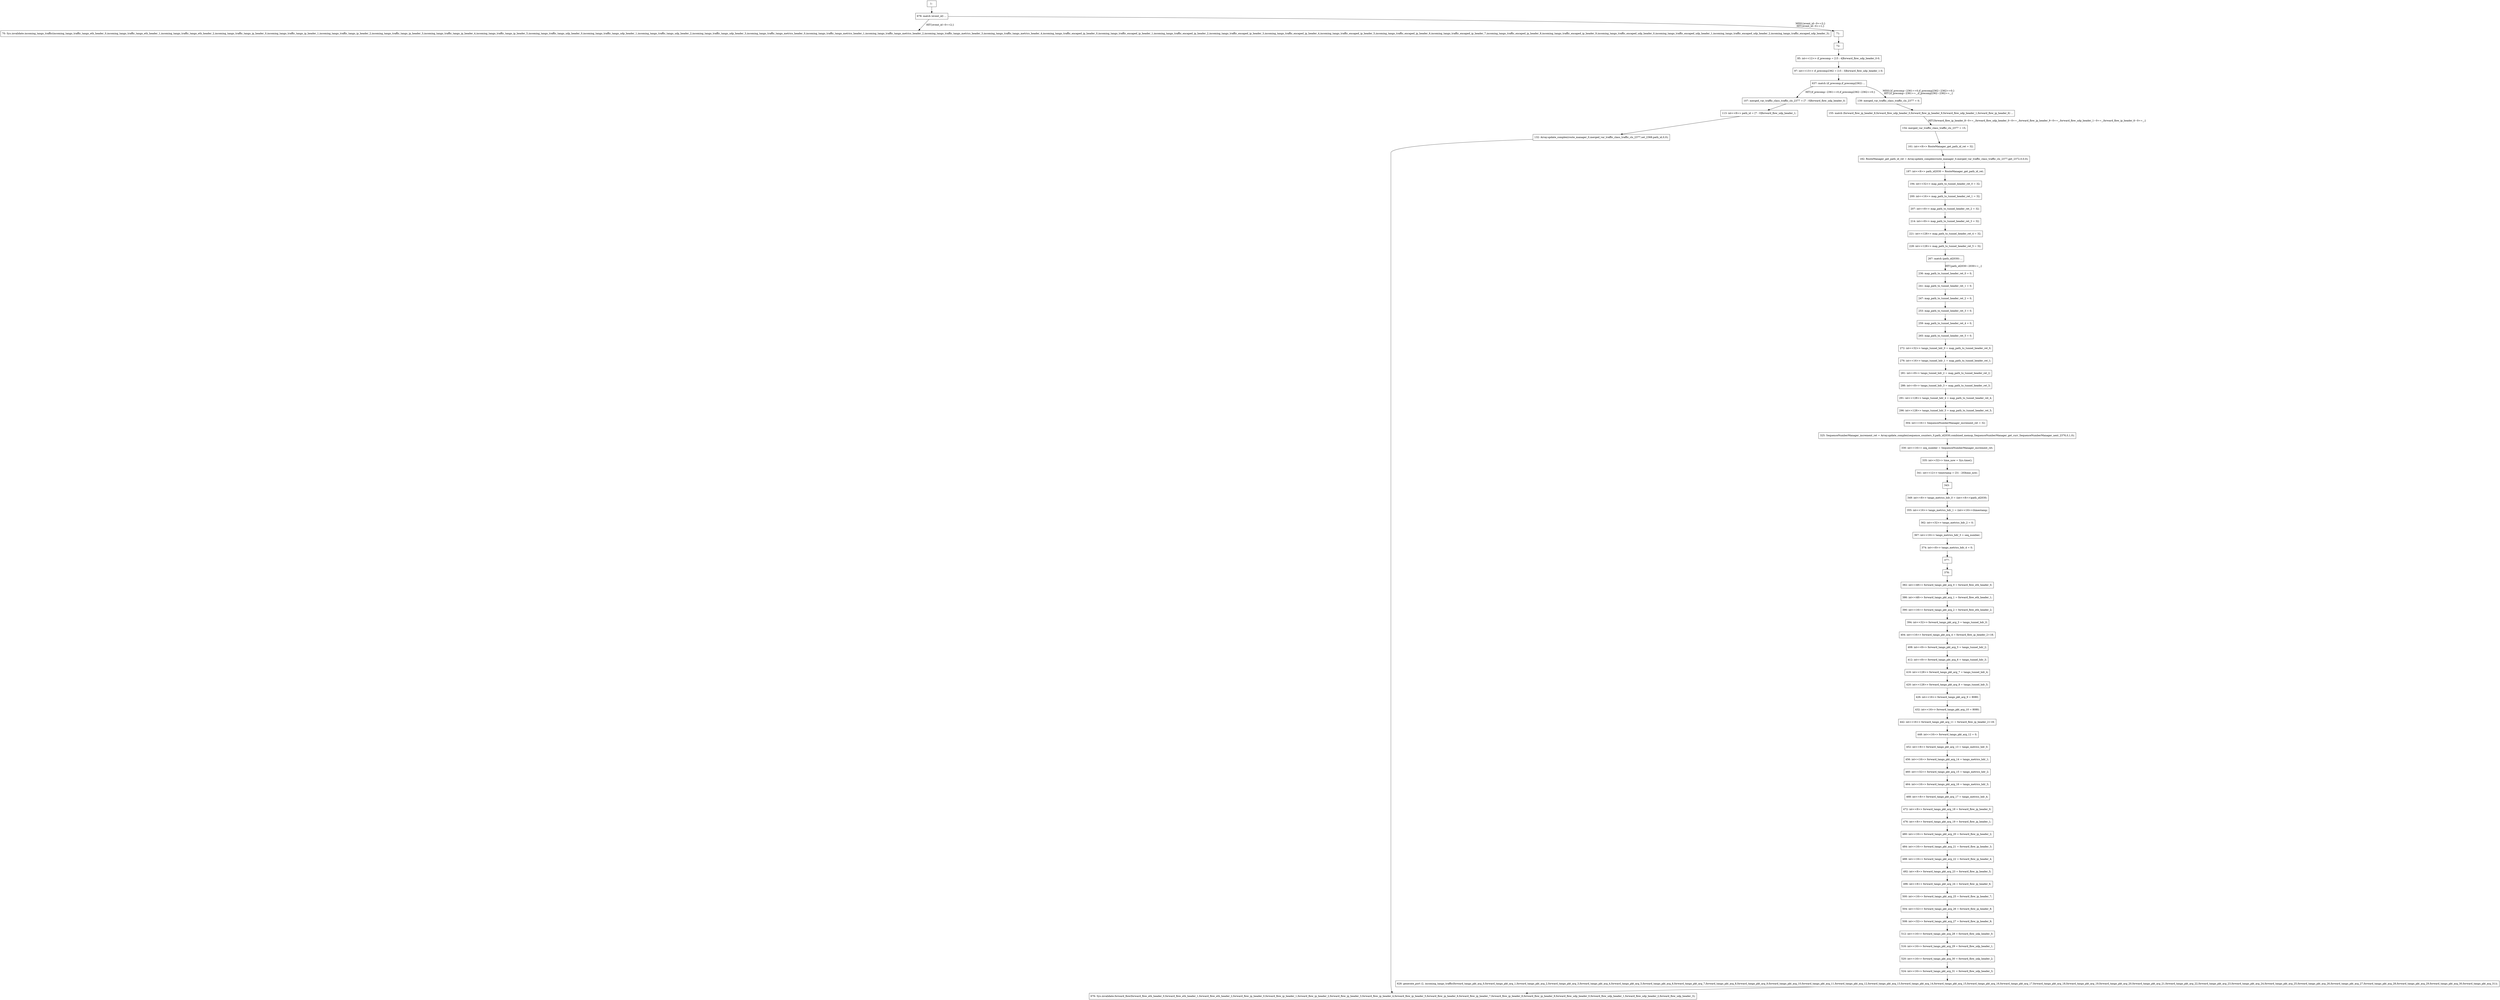 digraph G {
  "1: " [shape=box, ];
  "70: Sys.invalidate.incoming_tango_traffic(incoming_tango_traffic_tango_eth_header_0,incoming_tango_traffic_tango_eth_header_1,incoming_tango_traffic_tango_eth_header_2,incoming_tango_traffic_tango_ip_header_0,incoming_tango_traffic_tango_ip_header_1,incoming_tango_traffic_tango_ip_header_2,incoming_tango_traffic_tango_ip_header_3,incoming_tango_traffic_tango_ip_header_4,incoming_tango_traffic_tango_ip_header_5,incoming_tango_traffic_tango_udp_header_0,incoming_tango_traffic_tango_udp_header_1,incoming_tango_traffic_tango_udp_header_2,incoming_tango_traffic_tango_udp_header_3,incoming_tango_traffic_tango_metrics_header_0,incoming_tango_traffic_tango_metrics_header_1,incoming_tango_traffic_tango_metrics_header_2,incoming_tango_traffic_tango_metrics_header_3,incoming_tango_traffic_tango_metrics_header_4,incoming_tango_traffic_encaped_ip_header_0,incoming_tango_traffic_encaped_ip_header_1,incoming_tango_traffic_encaped_ip_header_2,incoming_tango_traffic_encaped_ip_header_3,incoming_tango_traffic_encaped_ip_header_4,incoming_tango_traffic_encaped_ip_header_5,incoming_tango_traffic_encaped_ip_header_6,incoming_tango_traffic_encaped_ip_header_7,incoming_tango_traffic_encaped_ip_header_8,incoming_tango_traffic_encaped_ip_header_9,incoming_tango_traffic_encaped_udp_header_0,incoming_tango_traffic_encaped_udp_header_1,incoming_tango_traffic_encaped_udp_header_2,incoming_tango_traffic_encaped_udp_header_3);" [
  shape=box, ];
  "71: " [shape=box, ];
  "72: " [shape=box, ];
  "85: int<<12>> if_precomp = [15 : 4]forward_flow_udp_header_0-0;" [
  shape=box, ];
  "97: int<<13>> if_precomp2362 = [15 : 3]forward_flow_udp_header_1-0;" [
  shape=box, ];
  "107: merged_var_traffic_class_traffic_cls_2377 = [7 : 0]forward_flow_udp_header_0;" [
  shape=box, ];
  "113: int<<8>> path_id = [7 : 0]forward_flow_udp_header_1;" [shape=box, ];
  "132: Array.update_complex(route_manager_0,merged_var_traffic_class_traffic_cls_2377,set_2368,path_id,0,0);" [
  shape=box, ];
  "139: merged_var_traffic_class_traffic_cls_2377 = 0;" [shape=box, ];
  "154: merged_var_traffic_class_traffic_cls_2377 = 15;" [shape=box, ];
  "155: match (forward_flow_ip_header_8,forward_flow_udp_header_0,forward_flow_ip_header_9,forward_flow_udp_header_1,forward_flow_ip_header_6) ...
" [
  shape=box, ];
  "161: int<<8>> RouteManager_get_path_id_ret = 32;" [shape=box, ];
  "182: RouteManager_get_path_id_ret = Array.update_complex(route_manager_0,merged_var_traffic_class_traffic_cls_2377,get_2372,0,0,0);" [
  shape=box, ];
  "187: int<<8>> path_id2030 = RouteManager_get_path_id_ret;" [shape=box, ];
  "194: int<<32>> map_path_to_tunnel_header_ret_0 = 32;" [shape=box, ];
  "200: int<<16>> map_path_to_tunnel_header_ret_1 = 32;" [shape=box, ];
  "207: int<<8>> map_path_to_tunnel_header_ret_2 = 32;" [shape=box, ];
  "214: int<<8>> map_path_to_tunnel_header_ret_3 = 32;" [shape=box, ];
  "221: int<<128>> map_path_to_tunnel_header_ret_4 = 32;" [shape=box, ];
  "228: int<<128>> map_path_to_tunnel_header_ret_5 = 32;" [shape=box, ];
  "236: map_path_to_tunnel_header_ret_0 = 0;" [shape=box, ];
  "241: map_path_to_tunnel_header_ret_1 = 0;" [shape=box, ];
  "247: map_path_to_tunnel_header_ret_2 = 0;" [shape=box, ];
  "253: map_path_to_tunnel_header_ret_3 = 0;" [shape=box, ];
  "259: map_path_to_tunnel_header_ret_4 = 0;" [shape=box, ];
  "265: map_path_to_tunnel_header_ret_5 = 0;" [shape=box, ];
  "267: match (path_id2030) ...
" [shape=box, ];
  "272: int<<32>> tango_tunnel_hdr_0 = map_path_to_tunnel_header_ret_0;" [
  shape=box, ];
  "276: int<<16>> tango_tunnel_hdr_1 = map_path_to_tunnel_header_ret_1;" [
  shape=box, ];
  "281: int<<8>> tango_tunnel_hdr_2 = map_path_to_tunnel_header_ret_2;" [
  shape=box, ];
  "286: int<<8>> tango_tunnel_hdr_3 = map_path_to_tunnel_header_ret_3;" [
  shape=box, ];
  "291: int<<128>> tango_tunnel_hdr_4 = map_path_to_tunnel_header_ret_4;" [
  shape=box, ];
  "296: int<<128>> tango_tunnel_hdr_5 = map_path_to_tunnel_header_ret_5;" [
  shape=box, ];
  "304: int<<16>> SequenceNumberManager_increment_ret = 32;" [shape=box, ];
  "325: SequenceNumberManager_increment_ret = Array.update_complex(sequence_counters_0,path_id2030,combined_memop_SequenceNumberManager_get_curr_SequenceNumberManager_next_2376,0,1,0);" [
  shape=box, ];
  "330: int<<16>> seq_number = SequenceNumberManager_increment_ret;" [
  shape=box, ];
  "335: int<<32>> time_now = Sys.time();" [shape=box, ];
  "341: int<<12>> timestamp = [31 : 20]time_now;" [shape=box, ];
  "343: " [shape=box, ];
  "349: int<<8>> tango_metrics_hdr_0 = (int<<8>>)path_id2030;" [shape=box, ];
  "355: int<<16>> tango_metrics_hdr_1 = (int<<16>>)timestamp;" [shape=box, ];
  "362: int<<32>> tango_metrics_hdr_2 = 0;" [shape=box, ];
  "367: int<<16>> tango_metrics_hdr_3 = seq_number;" [shape=box, ];
  "374: int<<8>> tango_metrics_hdr_4 = 0;" [shape=box, ];
  "377: " [shape=box, ];
  "378: " [shape=box, ];
  "382: int<<48>> forward_tango_pkt_arg_0 = forward_flow_eth_header_0;" [
  shape=box, ];
  "386: int<<48>> forward_tango_pkt_arg_1 = forward_flow_eth_header_1;" [
  shape=box, ];
  "390: int<<16>> forward_tango_pkt_arg_2 = forward_flow_eth_header_2;" [
  shape=box, ];
  "394: int<<32>> forward_tango_pkt_arg_3 = tango_tunnel_hdr_0;" [shape=box, ];
  "404: int<<16>> forward_tango_pkt_arg_4 = forward_flow_ip_header_2+18;" [
  shape=box, ];
  "408: int<<8>> forward_tango_pkt_arg_5 = tango_tunnel_hdr_2;" [shape=box, ];
  "412: int<<8>> forward_tango_pkt_arg_6 = tango_tunnel_hdr_3;" [shape=box, ];
  "416: int<<128>> forward_tango_pkt_arg_7 = tango_tunnel_hdr_4;" [shape=box, ];
  "420: int<<128>> forward_tango_pkt_arg_8 = tango_tunnel_hdr_5;" [shape=box, ];
  "426: int<<16>> forward_tango_pkt_arg_9 = 8080;" [shape=box, ];
  "432: int<<16>> forward_tango_pkt_arg_10 = 8080;" [shape=box, ];
  "442: int<<16>> forward_tango_pkt_arg_11 = forward_flow_ip_header_2+18;" [
  shape=box, ];
  "448: int<<16>> forward_tango_pkt_arg_12 = 0;" [shape=box, ];
  "452: int<<8>> forward_tango_pkt_arg_13 = tango_metrics_hdr_0;" [shape=box, ];
  "456: int<<16>> forward_tango_pkt_arg_14 = tango_metrics_hdr_1;" [shape=box,
                                                                    ];
  "460: int<<32>> forward_tango_pkt_arg_15 = tango_metrics_hdr_2;" [shape=box,
                                                                    ];
  "464: int<<16>> forward_tango_pkt_arg_16 = tango_metrics_hdr_3;" [shape=box,
                                                                    ];
  "468: int<<8>> forward_tango_pkt_arg_17 = tango_metrics_hdr_4;" [shape=box, ];
  "472: int<<8>> forward_tango_pkt_arg_18 = forward_flow_ip_header_0;" [
  shape=box, ];
  "476: int<<8>> forward_tango_pkt_arg_19 = forward_flow_ip_header_1;" [
  shape=box, ];
  "480: int<<16>> forward_tango_pkt_arg_20 = forward_flow_ip_header_2;" [
  shape=box, ];
  "484: int<<16>> forward_tango_pkt_arg_21 = forward_flow_ip_header_3;" [
  shape=box, ];
  "488: int<<16>> forward_tango_pkt_arg_22 = forward_flow_ip_header_4;" [
  shape=box, ];
  "492: int<<8>> forward_tango_pkt_arg_23 = forward_flow_ip_header_5;" [
  shape=box, ];
  "496: int<<8>> forward_tango_pkt_arg_24 = forward_flow_ip_header_6;" [
  shape=box, ];
  "500: int<<16>> forward_tango_pkt_arg_25 = forward_flow_ip_header_7;" [
  shape=box, ];
  "504: int<<32>> forward_tango_pkt_arg_26 = forward_flow_ip_header_8;" [
  shape=box, ];
  "508: int<<32>> forward_tango_pkt_arg_27 = forward_flow_ip_header_9;" [
  shape=box, ];
  "512: int<<16>> forward_tango_pkt_arg_28 = forward_flow_udp_header_0;" [
  shape=box, ];
  "516: int<<16>> forward_tango_pkt_arg_29 = forward_flow_udp_header_1;" [
  shape=box, ];
  "520: int<<16>> forward_tango_pkt_arg_30 = forward_flow_udp_header_2;" [
  shape=box, ];
  "524: int<<16>> forward_tango_pkt_arg_31 = forward_flow_udp_header_3;" [
  shape=box, ];
  "628: generate_port (2, incoming_tango_traffic(forward_tango_pkt_arg_0,forward_tango_pkt_arg_1,forward_tango_pkt_arg_2,forward_tango_pkt_arg_3,forward_tango_pkt_arg_4,forward_tango_pkt_arg_5,forward_tango_pkt_arg_6,forward_tango_pkt_arg_7,forward_tango_pkt_arg_8,forward_tango_pkt_arg_9,forward_tango_pkt_arg_10,forward_tango_pkt_arg_11,forward_tango_pkt_arg_12,forward_tango_pkt_arg_13,forward_tango_pkt_arg_14,forward_tango_pkt_arg_15,forward_tango_pkt_arg_16,forward_tango_pkt_arg_17,forward_tango_pkt_arg_18,forward_tango_pkt_arg_19,forward_tango_pkt_arg_20,forward_tango_pkt_arg_21,forward_tango_pkt_arg_22,forward_tango_pkt_arg_23,forward_tango_pkt_arg_24,forward_tango_pkt_arg_25,forward_tango_pkt_arg_26,forward_tango_pkt_arg_27,forward_tango_pkt_arg_28,forward_tango_pkt_arg_29,forward_tango_pkt_arg_30,forward_tango_pkt_arg_31));" [
  shape=box, ];
  "637: match (if_precomp,if_precomp2362) ...
" [shape=box, ];
  "676: Sys.invalidate.forward_flow(forward_flow_eth_header_0,forward_flow_eth_header_1,forward_flow_eth_header_2,forward_flow_ip_header_0,forward_flow_ip_header_1,forward_flow_ip_header_2,forward_flow_ip_header_3,forward_flow_ip_header_4,forward_flow_ip_header_5,forward_flow_ip_header_6,forward_flow_ip_header_7,forward_flow_ip_header_8,forward_flow_ip_header_9,forward_flow_udp_header_0,forward_flow_udp_header_1,forward_flow_udp_header_2,forward_flow_udp_header_3);" [
  shape=box, ];
  "678: match (event_id) ...
" [shape=box, ];
  
  
  "1: " -> "678: match (event_id) ...
" [label="", ];
  "71: " -> "72: " [label="", ];
  "72: " -> "85: int<<12>> if_precomp = [15 : 4]forward_flow_udp_header_0-0;" [
  label="", ];
  "85: int<<12>> if_precomp = [15 : 4]forward_flow_udp_header_0-0;" -> "97: int<<13>> if_precomp2362 = [15 : 3]forward_flow_udp_header_1-0;" [
  label="", ];
  "97: int<<13>> if_precomp2362 = [15 : 3]forward_flow_udp_header_1-0;" -> "637: match (if_precomp,if_precomp2362) ...
" [
  label="", ];
  "107: merged_var_traffic_class_traffic_cls_2377 = [7 : 0]forward_flow_udp_header_0;" -> "113: int<<8>> path_id = [7 : 0]forward_flow_udp_header_1;" [
  label="", ];
  "113: int<<8>> path_id = [7 : 0]forward_flow_udp_header_1;" -> "132: Array.update_complex(route_manager_0,merged_var_traffic_class_traffic_cls_2377,set_2368,path_id,0,0);" [
  label="", ];
  "132: Array.update_complex(route_manager_0,merged_var_traffic_class_traffic_cls_2377,set_2368,path_id,0,0);" -> "676: Sys.invalidate.forward_flow(forward_flow_eth_header_0,forward_flow_eth_header_1,forward_flow_eth_header_2,forward_flow_ip_header_0,forward_flow_ip_header_1,forward_flow_ip_header_2,forward_flow_ip_header_3,forward_flow_ip_header_4,forward_flow_ip_header_5,forward_flow_ip_header_6,forward_flow_ip_header_7,forward_flow_ip_header_8,forward_flow_ip_header_9,forward_flow_udp_header_0,forward_flow_udp_header_1,forward_flow_udp_header_2,forward_flow_udp_header_3);" [
  label="", ];
  "139: merged_var_traffic_class_traffic_cls_2377 = 0;" -> "155: match (forward_flow_ip_header_8,forward_flow_udp_header_0,forward_flow_ip_header_9,forward_flow_udp_header_1,forward_flow_ip_header_6) ...
" [
  label="", ];
  "154: merged_var_traffic_class_traffic_cls_2377 = 15;" -> "161: int<<8>> RouteManager_get_path_id_ret = 32;" [
  label="", ];
  "155: match (forward_flow_ip_header_8,forward_flow_udp_header_0,forward_flow_ip_header_9,forward_flow_udp_header_1,forward_flow_ip_header_6) ...
" -> "154: merged_var_traffic_class_traffic_cls_2377 = 15;" [
  label="HIT{forward_flow_ip_header_8~0==_,forward_flow_udp_header_0~0==_,forward_flow_ip_header_9~0==_,forward_flow_udp_header_1~0==_,forward_flow_ip_header_6~0==_;}",
  ];
  "161: int<<8>> RouteManager_get_path_id_ret = 32;" -> "182: RouteManager_get_path_id_ret = Array.update_complex(route_manager_0,merged_var_traffic_class_traffic_cls_2377,get_2372,0,0,0);" [
  label="", ];
  "182: RouteManager_get_path_id_ret = Array.update_complex(route_manager_0,merged_var_traffic_class_traffic_cls_2377,get_2372,0,0,0);" -> "187: int<<8>> path_id2030 = RouteManager_get_path_id_ret;" [
  label="", ];
  "187: int<<8>> path_id2030 = RouteManager_get_path_id_ret;" -> "194: int<<32>> map_path_to_tunnel_header_ret_0 = 32;" [
  label="", ];
  "194: int<<32>> map_path_to_tunnel_header_ret_0 = 32;" -> "200: int<<16>> map_path_to_tunnel_header_ret_1 = 32;" [
  label="", ];
  "200: int<<16>> map_path_to_tunnel_header_ret_1 = 32;" -> "207: int<<8>> map_path_to_tunnel_header_ret_2 = 32;" [
  label="", ];
  "207: int<<8>> map_path_to_tunnel_header_ret_2 = 32;" -> "214: int<<8>> map_path_to_tunnel_header_ret_3 = 32;" [
  label="", ];
  "214: int<<8>> map_path_to_tunnel_header_ret_3 = 32;" -> "221: int<<128>> map_path_to_tunnel_header_ret_4 = 32;" [
  label="", ];
  "221: int<<128>> map_path_to_tunnel_header_ret_4 = 32;" -> "228: int<<128>> map_path_to_tunnel_header_ret_5 = 32;" [
  label="", ];
  "228: int<<128>> map_path_to_tunnel_header_ret_5 = 32;" -> "267: match (path_id2030) ...
" [
  label="", ];
  "236: map_path_to_tunnel_header_ret_0 = 0;" -> "241: map_path_to_tunnel_header_ret_1 = 0;" [
  label="", ];
  "241: map_path_to_tunnel_header_ret_1 = 0;" -> "247: map_path_to_tunnel_header_ret_2 = 0;" [
  label="", ];
  "247: map_path_to_tunnel_header_ret_2 = 0;" -> "253: map_path_to_tunnel_header_ret_3 = 0;" [
  label="", ];
  "253: map_path_to_tunnel_header_ret_3 = 0;" -> "259: map_path_to_tunnel_header_ret_4 = 0;" [
  label="", ];
  "259: map_path_to_tunnel_header_ret_4 = 0;" -> "265: map_path_to_tunnel_header_ret_5 = 0;" [
  label="", ];
  "265: map_path_to_tunnel_header_ret_5 = 0;" -> "272: int<<32>> tango_tunnel_hdr_0 = map_path_to_tunnel_header_ret_0;" [
  label="", ];
  "267: match (path_id2030) ...
" -> "236: map_path_to_tunnel_header_ret_0 = 0;" [
  label="HIT{path_id2030~2030==_;}", ];
  "272: int<<32>> tango_tunnel_hdr_0 = map_path_to_tunnel_header_ret_0;" -> "276: int<<16>> tango_tunnel_hdr_1 = map_path_to_tunnel_header_ret_1;" [
  label="", ];
  "276: int<<16>> tango_tunnel_hdr_1 = map_path_to_tunnel_header_ret_1;" -> "281: int<<8>> tango_tunnel_hdr_2 = map_path_to_tunnel_header_ret_2;" [
  label="", ];
  "281: int<<8>> tango_tunnel_hdr_2 = map_path_to_tunnel_header_ret_2;" -> "286: int<<8>> tango_tunnel_hdr_3 = map_path_to_tunnel_header_ret_3;" [
  label="", ];
  "286: int<<8>> tango_tunnel_hdr_3 = map_path_to_tunnel_header_ret_3;" -> "291: int<<128>> tango_tunnel_hdr_4 = map_path_to_tunnel_header_ret_4;" [
  label="", ];
  "291: int<<128>> tango_tunnel_hdr_4 = map_path_to_tunnel_header_ret_4;" -> "296: int<<128>> tango_tunnel_hdr_5 = map_path_to_tunnel_header_ret_5;" [
  label="", ];
  "296: int<<128>> tango_tunnel_hdr_5 = map_path_to_tunnel_header_ret_5;" -> "304: int<<16>> SequenceNumberManager_increment_ret = 32;" [
  label="", ];
  "304: int<<16>> SequenceNumberManager_increment_ret = 32;" -> "325: SequenceNumberManager_increment_ret = Array.update_complex(sequence_counters_0,path_id2030,combined_memop_SequenceNumberManager_get_curr_SequenceNumberManager_next_2376,0,1,0);" [
  label="", ];
  "325: SequenceNumberManager_increment_ret = Array.update_complex(sequence_counters_0,path_id2030,combined_memop_SequenceNumberManager_get_curr_SequenceNumberManager_next_2376,0,1,0);" -> "330: int<<16>> seq_number = SequenceNumberManager_increment_ret;" [
  label="", ];
  "330: int<<16>> seq_number = SequenceNumberManager_increment_ret;" -> "335: int<<32>> time_now = Sys.time();" [
  label="", ];
  "335: int<<32>> time_now = Sys.time();" -> "341: int<<12>> timestamp = [31 : 20]time_now;" [
  label="", ];
  "341: int<<12>> timestamp = [31 : 20]time_now;" -> "343: " [label="", ];
  "343: " -> "349: int<<8>> tango_metrics_hdr_0 = (int<<8>>)path_id2030;" [
  label="", ];
  "349: int<<8>> tango_metrics_hdr_0 = (int<<8>>)path_id2030;" -> "355: int<<16>> tango_metrics_hdr_1 = (int<<16>>)timestamp;" [
  label="", ];
  "355: int<<16>> tango_metrics_hdr_1 = (int<<16>>)timestamp;" -> "362: int<<32>> tango_metrics_hdr_2 = 0;" [
  label="", ];
  "362: int<<32>> tango_metrics_hdr_2 = 0;" -> "367: int<<16>> tango_metrics_hdr_3 = seq_number;" [
  label="", ];
  "367: int<<16>> tango_metrics_hdr_3 = seq_number;" -> "374: int<<8>> tango_metrics_hdr_4 = 0;" [
  label="", ];
  "374: int<<8>> tango_metrics_hdr_4 = 0;" -> "377: " [label="", ];
  "377: " -> "378: " [label="", ];
  "378: " -> "382: int<<48>> forward_tango_pkt_arg_0 = forward_flow_eth_header_0;" [
  label="", ];
  "382: int<<48>> forward_tango_pkt_arg_0 = forward_flow_eth_header_0;" -> "386: int<<48>> forward_tango_pkt_arg_1 = forward_flow_eth_header_1;" [
  label="", ];
  "386: int<<48>> forward_tango_pkt_arg_1 = forward_flow_eth_header_1;" -> "390: int<<16>> forward_tango_pkt_arg_2 = forward_flow_eth_header_2;" [
  label="", ];
  "390: int<<16>> forward_tango_pkt_arg_2 = forward_flow_eth_header_2;" -> "394: int<<32>> forward_tango_pkt_arg_3 = tango_tunnel_hdr_0;" [
  label="", ];
  "394: int<<32>> forward_tango_pkt_arg_3 = tango_tunnel_hdr_0;" -> "404: int<<16>> forward_tango_pkt_arg_4 = forward_flow_ip_header_2+18;" [
  label="", ];
  "404: int<<16>> forward_tango_pkt_arg_4 = forward_flow_ip_header_2+18;" -> "408: int<<8>> forward_tango_pkt_arg_5 = tango_tunnel_hdr_2;" [
  label="", ];
  "408: int<<8>> forward_tango_pkt_arg_5 = tango_tunnel_hdr_2;" -> "412: int<<8>> forward_tango_pkt_arg_6 = tango_tunnel_hdr_3;" [
  label="", ];
  "412: int<<8>> forward_tango_pkt_arg_6 = tango_tunnel_hdr_3;" -> "416: int<<128>> forward_tango_pkt_arg_7 = tango_tunnel_hdr_4;" [
  label="", ];
  "416: int<<128>> forward_tango_pkt_arg_7 = tango_tunnel_hdr_4;" -> "420: int<<128>> forward_tango_pkt_arg_8 = tango_tunnel_hdr_5;" [
  label="", ];
  "420: int<<128>> forward_tango_pkt_arg_8 = tango_tunnel_hdr_5;" -> "426: int<<16>> forward_tango_pkt_arg_9 = 8080;" [
  label="", ];
  "426: int<<16>> forward_tango_pkt_arg_9 = 8080;" -> "432: int<<16>> forward_tango_pkt_arg_10 = 8080;" [
  label="", ];
  "432: int<<16>> forward_tango_pkt_arg_10 = 8080;" -> "442: int<<16>> forward_tango_pkt_arg_11 = forward_flow_ip_header_2+18;" [
  label="", ];
  "442: int<<16>> forward_tango_pkt_arg_11 = forward_flow_ip_header_2+18;" -> "448: int<<16>> forward_tango_pkt_arg_12 = 0;" [
  label="", ];
  "448: int<<16>> forward_tango_pkt_arg_12 = 0;" -> "452: int<<8>> forward_tango_pkt_arg_13 = tango_metrics_hdr_0;" [
  label="", ];
  "452: int<<8>> forward_tango_pkt_arg_13 = tango_metrics_hdr_0;" -> "456: int<<16>> forward_tango_pkt_arg_14 = tango_metrics_hdr_1;" [
  label="", ];
  "456: int<<16>> forward_tango_pkt_arg_14 = tango_metrics_hdr_1;" -> "460: int<<32>> forward_tango_pkt_arg_15 = tango_metrics_hdr_2;" [
  label="", ];
  "460: int<<32>> forward_tango_pkt_arg_15 = tango_metrics_hdr_2;" -> "464: int<<16>> forward_tango_pkt_arg_16 = tango_metrics_hdr_3;" [
  label="", ];
  "464: int<<16>> forward_tango_pkt_arg_16 = tango_metrics_hdr_3;" -> "468: int<<8>> forward_tango_pkt_arg_17 = tango_metrics_hdr_4;" [
  label="", ];
  "468: int<<8>> forward_tango_pkt_arg_17 = tango_metrics_hdr_4;" -> "472: int<<8>> forward_tango_pkt_arg_18 = forward_flow_ip_header_0;" [
  label="", ];
  "472: int<<8>> forward_tango_pkt_arg_18 = forward_flow_ip_header_0;" -> "476: int<<8>> forward_tango_pkt_arg_19 = forward_flow_ip_header_1;" [
  label="", ];
  "476: int<<8>> forward_tango_pkt_arg_19 = forward_flow_ip_header_1;" -> "480: int<<16>> forward_tango_pkt_arg_20 = forward_flow_ip_header_2;" [
  label="", ];
  "480: int<<16>> forward_tango_pkt_arg_20 = forward_flow_ip_header_2;" -> "484: int<<16>> forward_tango_pkt_arg_21 = forward_flow_ip_header_3;" [
  label="", ];
  "484: int<<16>> forward_tango_pkt_arg_21 = forward_flow_ip_header_3;" -> "488: int<<16>> forward_tango_pkt_arg_22 = forward_flow_ip_header_4;" [
  label="", ];
  "488: int<<16>> forward_tango_pkt_arg_22 = forward_flow_ip_header_4;" -> "492: int<<8>> forward_tango_pkt_arg_23 = forward_flow_ip_header_5;" [
  label="", ];
  "492: int<<8>> forward_tango_pkt_arg_23 = forward_flow_ip_header_5;" -> "496: int<<8>> forward_tango_pkt_arg_24 = forward_flow_ip_header_6;" [
  label="", ];
  "496: int<<8>> forward_tango_pkt_arg_24 = forward_flow_ip_header_6;" -> "500: int<<16>> forward_tango_pkt_arg_25 = forward_flow_ip_header_7;" [
  label="", ];
  "500: int<<16>> forward_tango_pkt_arg_25 = forward_flow_ip_header_7;" -> "504: int<<32>> forward_tango_pkt_arg_26 = forward_flow_ip_header_8;" [
  label="", ];
  "504: int<<32>> forward_tango_pkt_arg_26 = forward_flow_ip_header_8;" -> "508: int<<32>> forward_tango_pkt_arg_27 = forward_flow_ip_header_9;" [
  label="", ];
  "508: int<<32>> forward_tango_pkt_arg_27 = forward_flow_ip_header_9;" -> "512: int<<16>> forward_tango_pkt_arg_28 = forward_flow_udp_header_0;" [
  label="", ];
  "512: int<<16>> forward_tango_pkt_arg_28 = forward_flow_udp_header_0;" -> "516: int<<16>> forward_tango_pkt_arg_29 = forward_flow_udp_header_1;" [
  label="", ];
  "516: int<<16>> forward_tango_pkt_arg_29 = forward_flow_udp_header_1;" -> "520: int<<16>> forward_tango_pkt_arg_30 = forward_flow_udp_header_2;" [
  label="", ];
  "520: int<<16>> forward_tango_pkt_arg_30 = forward_flow_udp_header_2;" -> "524: int<<16>> forward_tango_pkt_arg_31 = forward_flow_udp_header_3;" [
  label="", ];
  "524: int<<16>> forward_tango_pkt_arg_31 = forward_flow_udp_header_3;" -> "628: generate_port (2, incoming_tango_traffic(forward_tango_pkt_arg_0,forward_tango_pkt_arg_1,forward_tango_pkt_arg_2,forward_tango_pkt_arg_3,forward_tango_pkt_arg_4,forward_tango_pkt_arg_5,forward_tango_pkt_arg_6,forward_tango_pkt_arg_7,forward_tango_pkt_arg_8,forward_tango_pkt_arg_9,forward_tango_pkt_arg_10,forward_tango_pkt_arg_11,forward_tango_pkt_arg_12,forward_tango_pkt_arg_13,forward_tango_pkt_arg_14,forward_tango_pkt_arg_15,forward_tango_pkt_arg_16,forward_tango_pkt_arg_17,forward_tango_pkt_arg_18,forward_tango_pkt_arg_19,forward_tango_pkt_arg_20,forward_tango_pkt_arg_21,forward_tango_pkt_arg_22,forward_tango_pkt_arg_23,forward_tango_pkt_arg_24,forward_tango_pkt_arg_25,forward_tango_pkt_arg_26,forward_tango_pkt_arg_27,forward_tango_pkt_arg_28,forward_tango_pkt_arg_29,forward_tango_pkt_arg_30,forward_tango_pkt_arg_31));" [
  label="", ];
  "628: generate_port (2, incoming_tango_traffic(forward_tango_pkt_arg_0,forward_tango_pkt_arg_1,forward_tango_pkt_arg_2,forward_tango_pkt_arg_3,forward_tango_pkt_arg_4,forward_tango_pkt_arg_5,forward_tango_pkt_arg_6,forward_tango_pkt_arg_7,forward_tango_pkt_arg_8,forward_tango_pkt_arg_9,forward_tango_pkt_arg_10,forward_tango_pkt_arg_11,forward_tango_pkt_arg_12,forward_tango_pkt_arg_13,forward_tango_pkt_arg_14,forward_tango_pkt_arg_15,forward_tango_pkt_arg_16,forward_tango_pkt_arg_17,forward_tango_pkt_arg_18,forward_tango_pkt_arg_19,forward_tango_pkt_arg_20,forward_tango_pkt_arg_21,forward_tango_pkt_arg_22,forward_tango_pkt_arg_23,forward_tango_pkt_arg_24,forward_tango_pkt_arg_25,forward_tango_pkt_arg_26,forward_tango_pkt_arg_27,forward_tango_pkt_arg_28,forward_tango_pkt_arg_29,forward_tango_pkt_arg_30,forward_tango_pkt_arg_31));" -> "676: Sys.invalidate.forward_flow(forward_flow_eth_header_0,forward_flow_eth_header_1,forward_flow_eth_header_2,forward_flow_ip_header_0,forward_flow_ip_header_1,forward_flow_ip_header_2,forward_flow_ip_header_3,forward_flow_ip_header_4,forward_flow_ip_header_5,forward_flow_ip_header_6,forward_flow_ip_header_7,forward_flow_ip_header_8,forward_flow_ip_header_9,forward_flow_udp_header_0,forward_flow_udp_header_1,forward_flow_udp_header_2,forward_flow_udp_header_3);" [
  label="", ];
  "637: match (if_precomp,if_precomp2362) ...
" -> "107: merged_var_traffic_class_traffic_cls_2377 = [7 : 0]forward_flow_udp_header_0;" [
  label="HIT{if_precomp~2361==0,if_precomp2362~2362==0;}", ];
  "637: match (if_precomp,if_precomp2362) ...
" -> "139: merged_var_traffic_class_traffic_cls_2377 = 0;" [
  label="MISS{if_precomp~2361==0,if_precomp2362~2362==0;}
HIT{if_precomp~2361==_,if_precomp2362~2362==_;}",
  ];
  "678: match (event_id) ...
" -> "70: Sys.invalidate.incoming_tango_traffic(incoming_tango_traffic_tango_eth_header_0,incoming_tango_traffic_tango_eth_header_1,incoming_tango_traffic_tango_eth_header_2,incoming_tango_traffic_tango_ip_header_0,incoming_tango_traffic_tango_ip_header_1,incoming_tango_traffic_tango_ip_header_2,incoming_tango_traffic_tango_ip_header_3,incoming_tango_traffic_tango_ip_header_4,incoming_tango_traffic_tango_ip_header_5,incoming_tango_traffic_tango_udp_header_0,incoming_tango_traffic_tango_udp_header_1,incoming_tango_traffic_tango_udp_header_2,incoming_tango_traffic_tango_udp_header_3,incoming_tango_traffic_tango_metrics_header_0,incoming_tango_traffic_tango_metrics_header_1,incoming_tango_traffic_tango_metrics_header_2,incoming_tango_traffic_tango_metrics_header_3,incoming_tango_traffic_tango_metrics_header_4,incoming_tango_traffic_encaped_ip_header_0,incoming_tango_traffic_encaped_ip_header_1,incoming_tango_traffic_encaped_ip_header_2,incoming_tango_traffic_encaped_ip_header_3,incoming_tango_traffic_encaped_ip_header_4,incoming_tango_traffic_encaped_ip_header_5,incoming_tango_traffic_encaped_ip_header_6,incoming_tango_traffic_encaped_ip_header_7,incoming_tango_traffic_encaped_ip_header_8,incoming_tango_traffic_encaped_ip_header_9,incoming_tango_traffic_encaped_udp_header_0,incoming_tango_traffic_encaped_udp_header_1,incoming_tango_traffic_encaped_udp_header_2,incoming_tango_traffic_encaped_udp_header_3);" [
  label="HIT{event_id~0==2;}", ];
  "678: match (event_id) ...
" -> "71: " [label="MISS{event_id~0==2;}
HIT{event_id~0==1;}",
                                          ];
  
  }